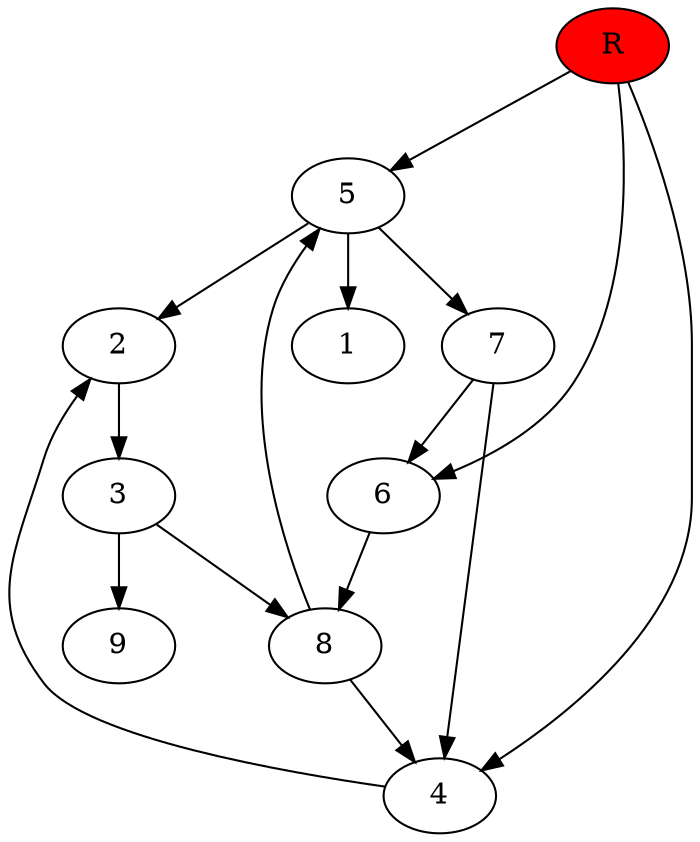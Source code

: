 digraph prb16127 {
	1
	2
	3
	4
	5
	6
	7
	8
	R [fillcolor="#ff0000" style=filled]
	2 -> 3
	3 -> 8
	3 -> 9
	4 -> 2
	5 -> 1
	5 -> 2
	5 -> 7
	6 -> 8
	7 -> 4
	7 -> 6
	8 -> 4
	8 -> 5
	R -> 4
	R -> 5
	R -> 6
}

